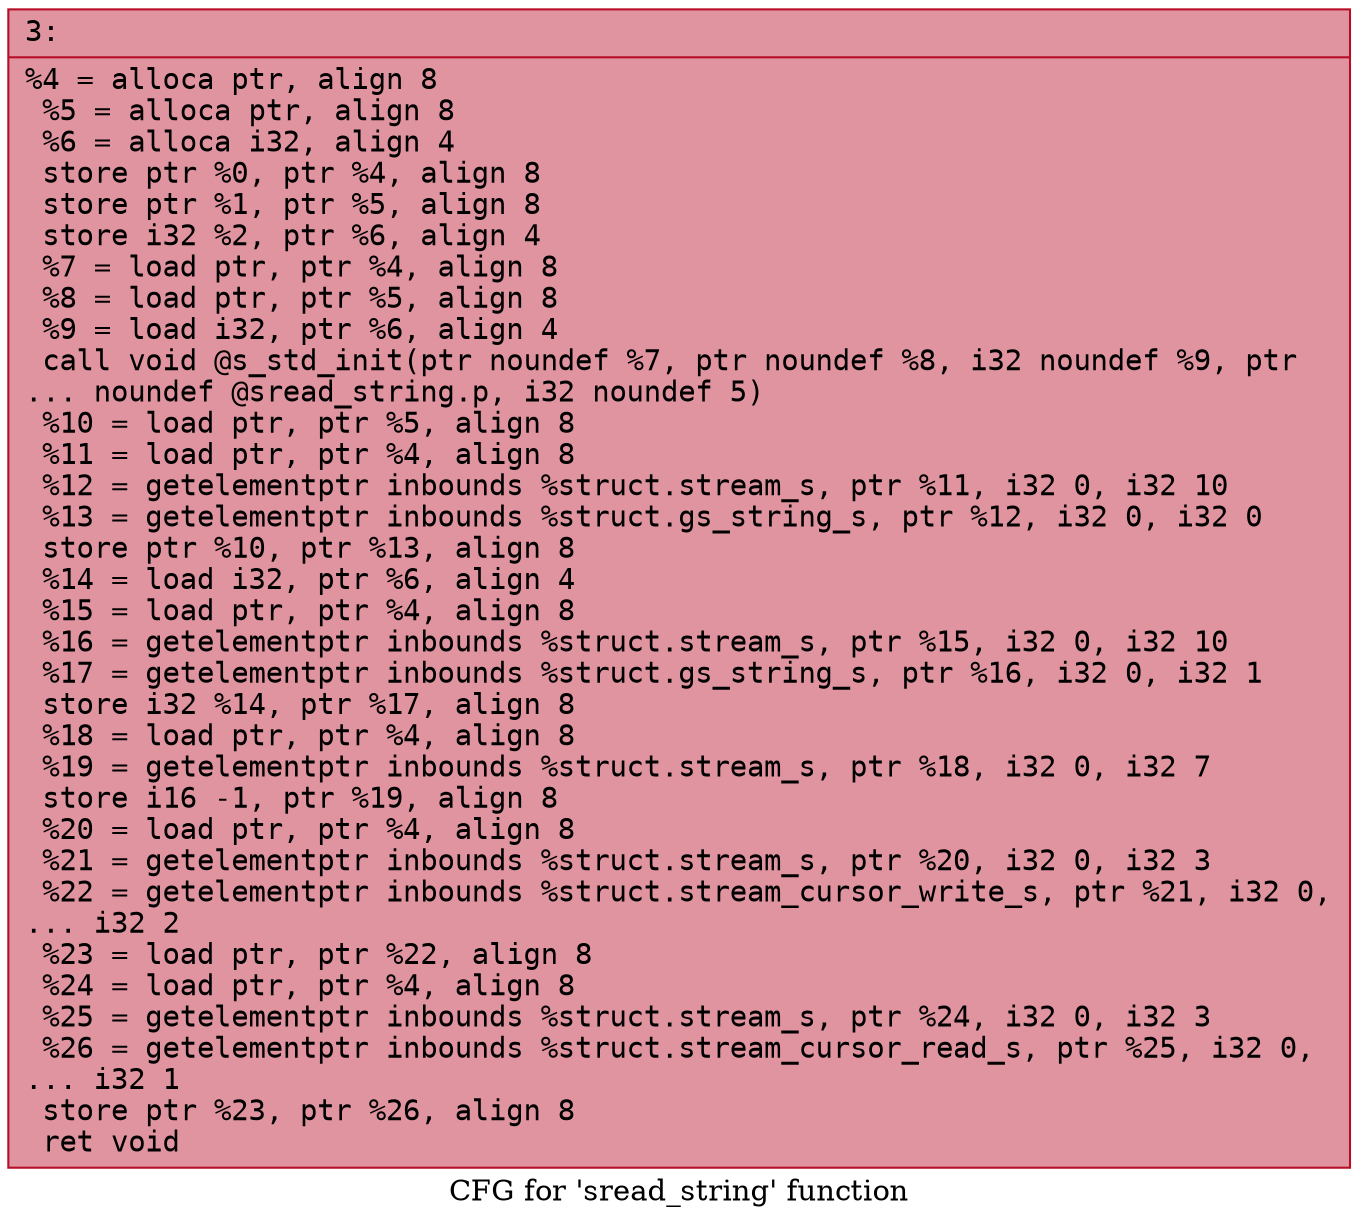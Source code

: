 digraph "CFG for 'sread_string' function" {
	label="CFG for 'sread_string' function";

	Node0x600003214000 [shape=record,color="#b70d28ff", style=filled, fillcolor="#b70d2870" fontname="Courier",label="{3:\l|  %4 = alloca ptr, align 8\l  %5 = alloca ptr, align 8\l  %6 = alloca i32, align 4\l  store ptr %0, ptr %4, align 8\l  store ptr %1, ptr %5, align 8\l  store i32 %2, ptr %6, align 4\l  %7 = load ptr, ptr %4, align 8\l  %8 = load ptr, ptr %5, align 8\l  %9 = load i32, ptr %6, align 4\l  call void @s_std_init(ptr noundef %7, ptr noundef %8, i32 noundef %9, ptr\l... noundef @sread_string.p, i32 noundef 5)\l  %10 = load ptr, ptr %5, align 8\l  %11 = load ptr, ptr %4, align 8\l  %12 = getelementptr inbounds %struct.stream_s, ptr %11, i32 0, i32 10\l  %13 = getelementptr inbounds %struct.gs_string_s, ptr %12, i32 0, i32 0\l  store ptr %10, ptr %13, align 8\l  %14 = load i32, ptr %6, align 4\l  %15 = load ptr, ptr %4, align 8\l  %16 = getelementptr inbounds %struct.stream_s, ptr %15, i32 0, i32 10\l  %17 = getelementptr inbounds %struct.gs_string_s, ptr %16, i32 0, i32 1\l  store i32 %14, ptr %17, align 8\l  %18 = load ptr, ptr %4, align 8\l  %19 = getelementptr inbounds %struct.stream_s, ptr %18, i32 0, i32 7\l  store i16 -1, ptr %19, align 8\l  %20 = load ptr, ptr %4, align 8\l  %21 = getelementptr inbounds %struct.stream_s, ptr %20, i32 0, i32 3\l  %22 = getelementptr inbounds %struct.stream_cursor_write_s, ptr %21, i32 0,\l... i32 2\l  %23 = load ptr, ptr %22, align 8\l  %24 = load ptr, ptr %4, align 8\l  %25 = getelementptr inbounds %struct.stream_s, ptr %24, i32 0, i32 3\l  %26 = getelementptr inbounds %struct.stream_cursor_read_s, ptr %25, i32 0,\l... i32 1\l  store ptr %23, ptr %26, align 8\l  ret void\l}"];
}
